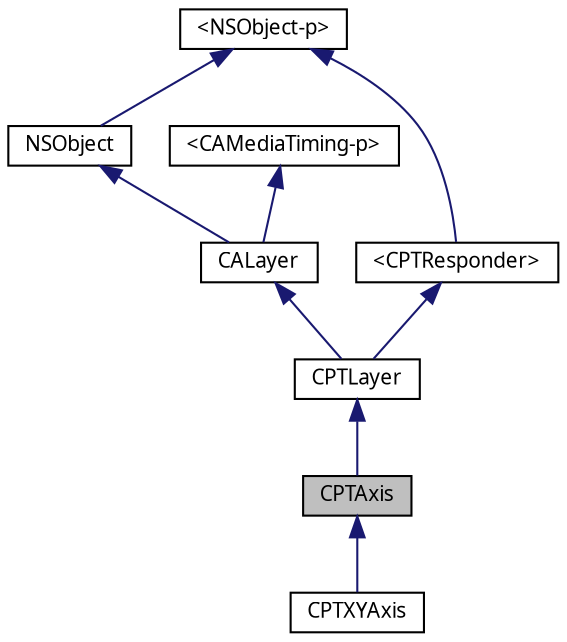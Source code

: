 digraph G
{
  bgcolor="transparent";
  edge [fontname="Lucinda Grande",fontsize="10",labelfontname="Lucinda Grande",labelfontsize="10"];
  node [fontname="Lucinda Grande",fontsize="10",shape=record];
  Node1 [label="CPTAxis",height=0.2,width=0.4,color="black", fillcolor="grey75", style="filled" fontcolor="black"];
  Node2 -> Node1 [dir="back",color="midnightblue",fontsize="10",style="solid",fontname="Lucinda Grande"];
  Node2 [label="CPTLayer",height=0.2,width=0.4,color="black",URL="$interface_c_p_t_layer.html",tooltip="Base class for all Core Animation layers in Core Plot."];
  Node3 -> Node2 [dir="back",color="midnightblue",fontsize="10",style="solid",fontname="Lucinda Grande"];
  Node3 [label="CALayer",height=0.2,width=0.4,color="black",URL="doxygen-cocoa-touch-tags.xml$http://developer.apple.com/iphone/library/documentation/GraphicsImaging/Reference/CALayer_class/Introduction/Introduction.html"];
  Node4 -> Node3 [dir="back",color="midnightblue",fontsize="10",style="solid",fontname="Lucinda Grande"];
  Node4 [label="NSObject",height=0.2,width=0.4,color="black",URL="doxygen-cocoa-touch-tags.xml$http://developer.apple.com/iphone/library/documentation/Cocoa/Reference/Foundation/Classes/NSObject_Class/Reference/Reference.html"];
  Node5 -> Node4 [dir="back",color="midnightblue",fontsize="10",style="solid",fontname="Lucinda Grande"];
  Node5 [label="\<NSObject-p\>",height=0.2,width=0.4,color="black",URL="doxygen-cocoa-touch-tags.xml$http://developer.apple.com/iPhone/library/documentation/Cocoa/Reference/Foundation/Protocols/NSObject_Protocol/Reference/NSObject.html"];
  Node6 -> Node3 [dir="back",color="midnightblue",fontsize="10",style="solid",fontname="Lucinda Grande"];
  Node6 [label="\<CAMediaTiming-p\>",height=0.2,width=0.4,color="black",URL="doxygen-cocoa-touch-tags.xml$http://www.devworld.apple.com/iphone/library/documentation/GraphicsImaging/Reference/CAMediaTiming_protocol/Introduction/Introduction.html"];
  Node7 -> Node2 [dir="back",color="midnightblue",fontsize="10",style="solid",fontname="Lucinda Grande"];
  Node7 [label="\<CPTResponder\>",height=0.2,width=0.4,color="black",URL="$protocol_c_p_t_responder-p.html",tooltip="The basis of all event processing in Core Plot."];
  Node5 -> Node7 [dir="back",color="midnightblue",fontsize="10",style="solid",fontname="Lucinda Grande"];
  Node1 -> Node8 [dir="back",color="midnightblue",fontsize="10",style="solid",fontname="Lucinda Grande"];
  Node8 [label="CPTXYAxis",height=0.2,width=0.4,color="black",URL="$interface_c_p_t_x_y_axis.html",tooltip="A 2-dimensional cartesian (X-Y) axis class."];
}
